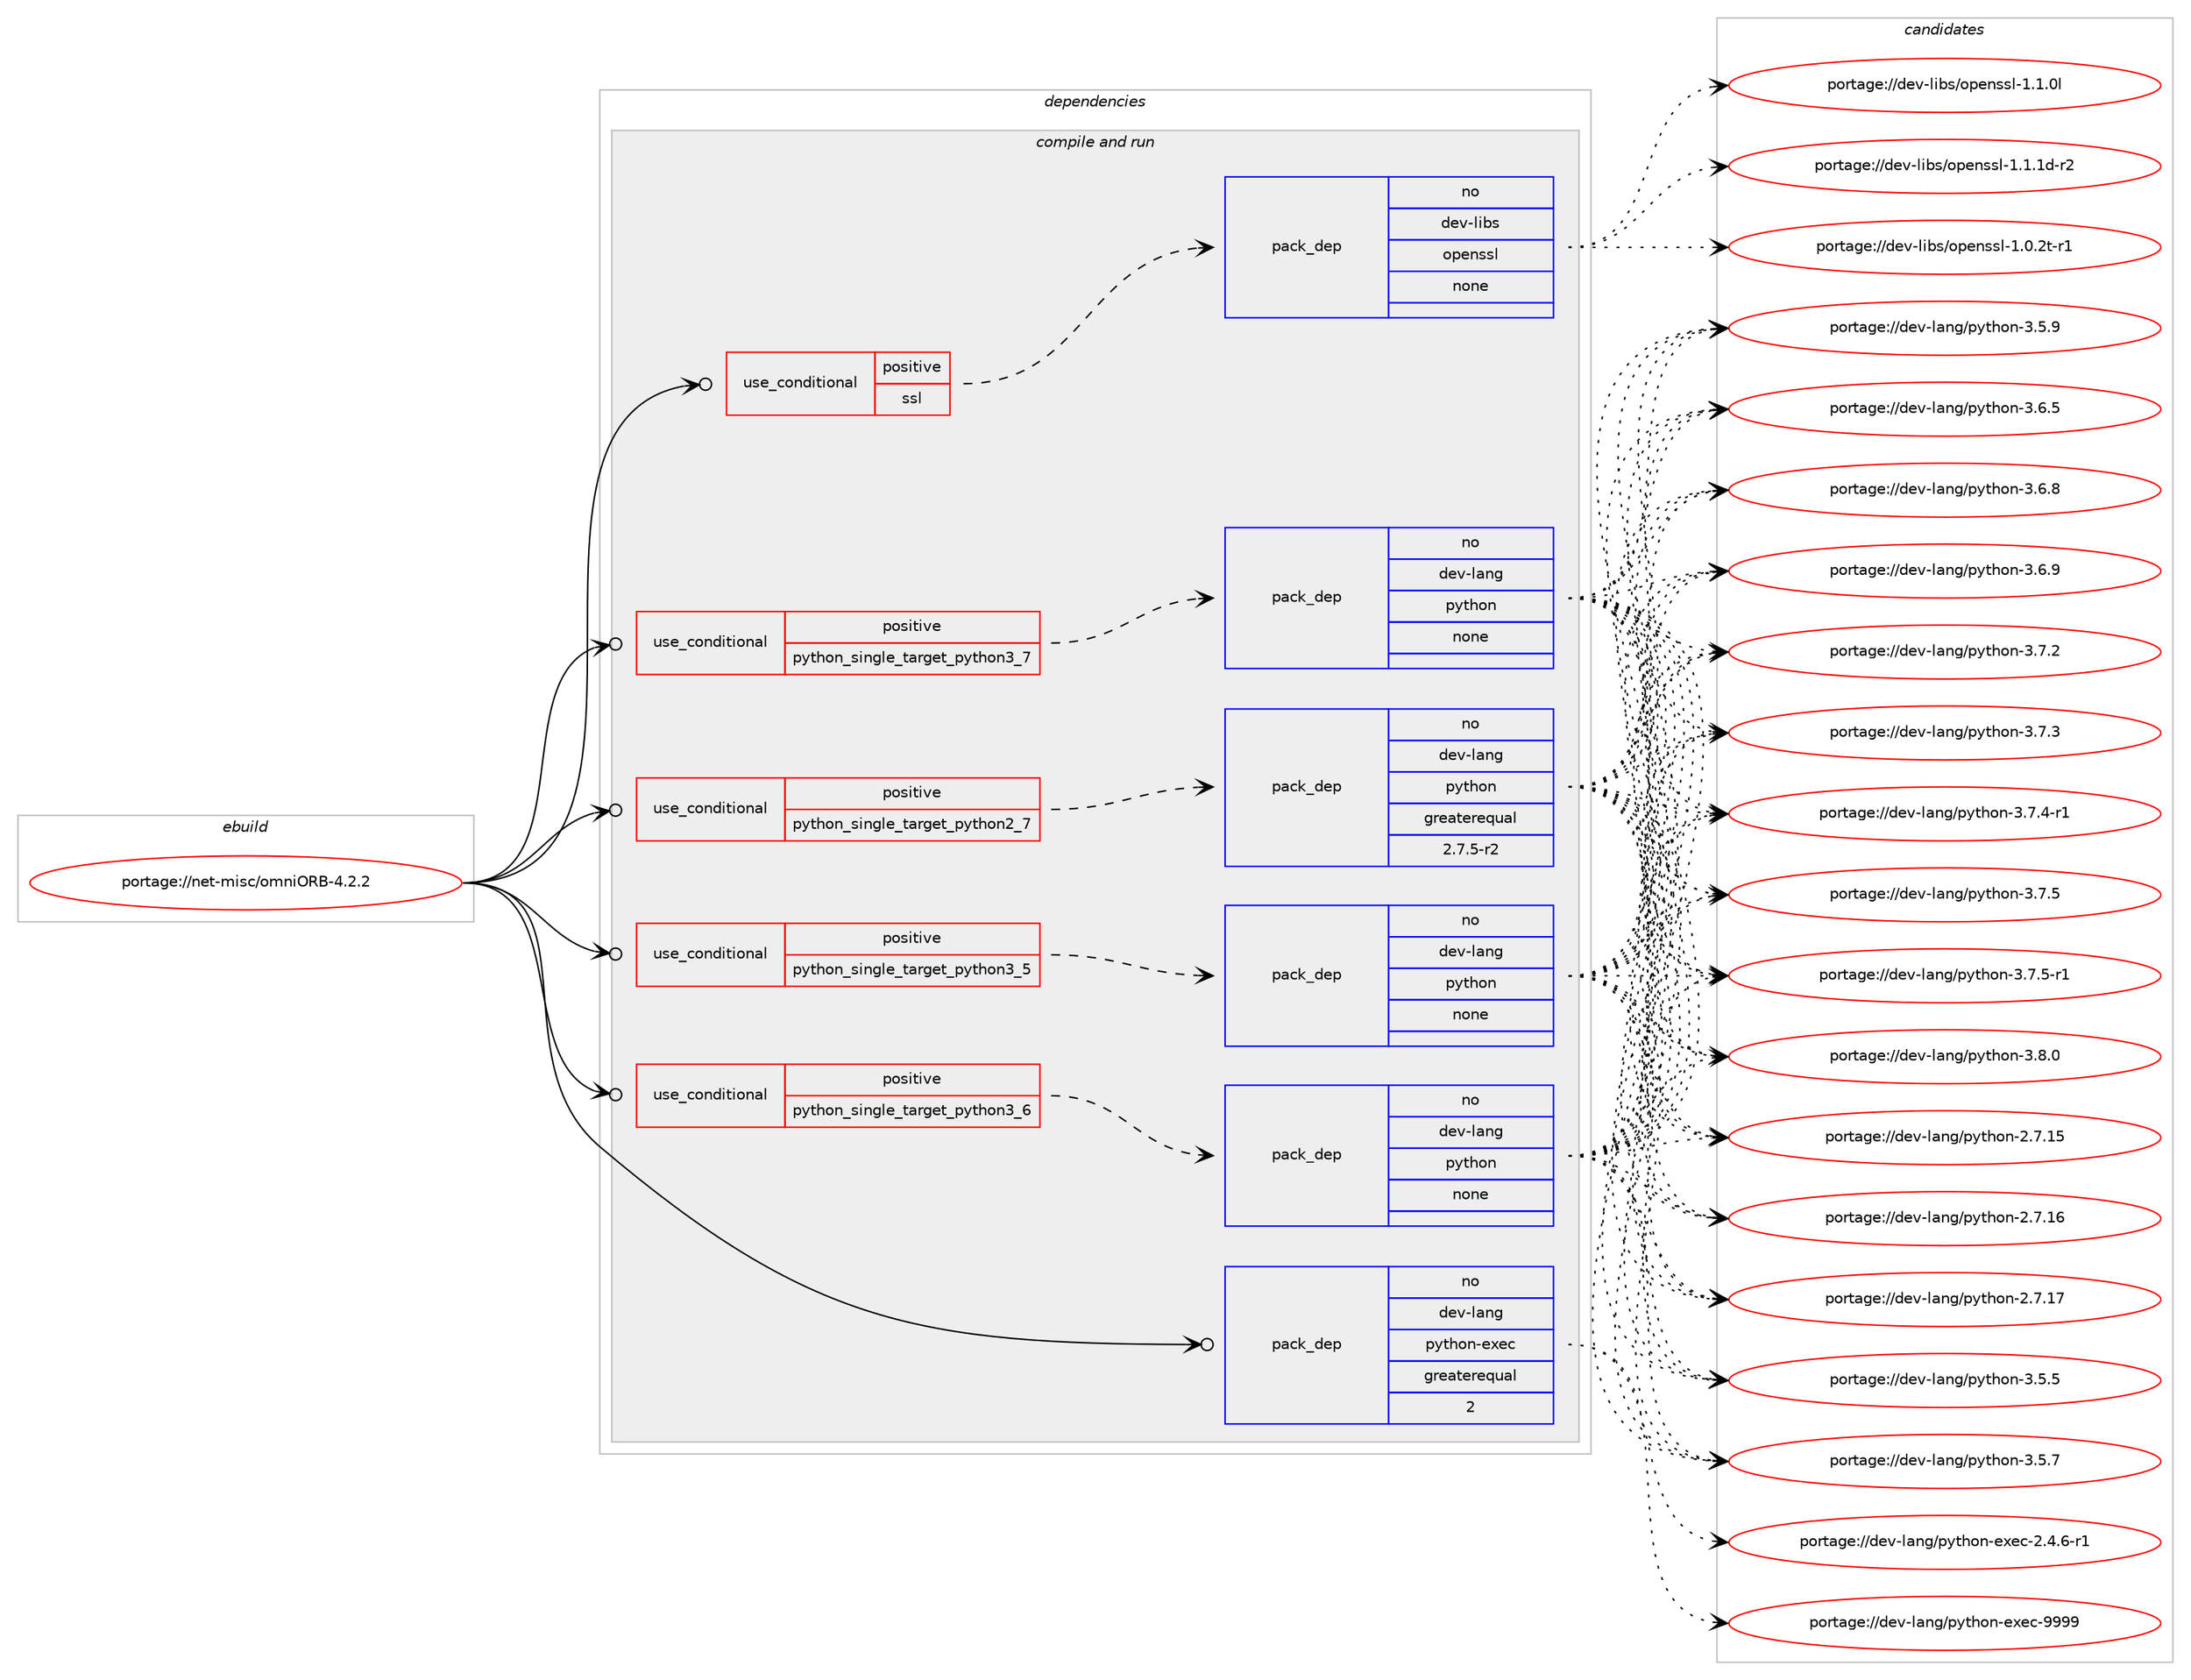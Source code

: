 digraph prolog {

# *************
# Graph options
# *************

newrank=true;
concentrate=true;
compound=true;
graph [rankdir=LR,fontname=Helvetica,fontsize=10,ranksep=1.5];#, ranksep=2.5, nodesep=0.2];
edge  [arrowhead=vee];
node  [fontname=Helvetica,fontsize=10];

# **********
# The ebuild
# **********

subgraph cluster_leftcol {
color=gray;
rank=same;
label=<<i>ebuild</i>>;
id [label="portage://net-misc/omniORB-4.2.2", color=red, width=4, href="../net-misc/omniORB-4.2.2.svg"];
}

# ****************
# The dependencies
# ****************

subgraph cluster_midcol {
color=gray;
label=<<i>dependencies</i>>;
subgraph cluster_compile {
fillcolor="#eeeeee";
style=filled;
label=<<i>compile</i>>;
}
subgraph cluster_compileandrun {
fillcolor="#eeeeee";
style=filled;
label=<<i>compile and run</i>>;
subgraph cond92201 {
dependency368484 [label=<<TABLE BORDER="0" CELLBORDER="1" CELLSPACING="0" CELLPADDING="4"><TR><TD ROWSPAN="3" CELLPADDING="10">use_conditional</TD></TR><TR><TD>positive</TD></TR><TR><TD>python_single_target_python2_7</TD></TR></TABLE>>, shape=none, color=red];
subgraph pack270132 {
dependency368485 [label=<<TABLE BORDER="0" CELLBORDER="1" CELLSPACING="0" CELLPADDING="4" WIDTH="220"><TR><TD ROWSPAN="6" CELLPADDING="30">pack_dep</TD></TR><TR><TD WIDTH="110">no</TD></TR><TR><TD>dev-lang</TD></TR><TR><TD>python</TD></TR><TR><TD>greaterequal</TD></TR><TR><TD>2.7.5-r2</TD></TR></TABLE>>, shape=none, color=blue];
}
dependency368484:e -> dependency368485:w [weight=20,style="dashed",arrowhead="vee"];
}
id:e -> dependency368484:w [weight=20,style="solid",arrowhead="odotvee"];
subgraph cond92202 {
dependency368486 [label=<<TABLE BORDER="0" CELLBORDER="1" CELLSPACING="0" CELLPADDING="4"><TR><TD ROWSPAN="3" CELLPADDING="10">use_conditional</TD></TR><TR><TD>positive</TD></TR><TR><TD>python_single_target_python3_5</TD></TR></TABLE>>, shape=none, color=red];
subgraph pack270133 {
dependency368487 [label=<<TABLE BORDER="0" CELLBORDER="1" CELLSPACING="0" CELLPADDING="4" WIDTH="220"><TR><TD ROWSPAN="6" CELLPADDING="30">pack_dep</TD></TR><TR><TD WIDTH="110">no</TD></TR><TR><TD>dev-lang</TD></TR><TR><TD>python</TD></TR><TR><TD>none</TD></TR><TR><TD></TD></TR></TABLE>>, shape=none, color=blue];
}
dependency368486:e -> dependency368487:w [weight=20,style="dashed",arrowhead="vee"];
}
id:e -> dependency368486:w [weight=20,style="solid",arrowhead="odotvee"];
subgraph cond92203 {
dependency368488 [label=<<TABLE BORDER="0" CELLBORDER="1" CELLSPACING="0" CELLPADDING="4"><TR><TD ROWSPAN="3" CELLPADDING="10">use_conditional</TD></TR><TR><TD>positive</TD></TR><TR><TD>python_single_target_python3_6</TD></TR></TABLE>>, shape=none, color=red];
subgraph pack270134 {
dependency368489 [label=<<TABLE BORDER="0" CELLBORDER="1" CELLSPACING="0" CELLPADDING="4" WIDTH="220"><TR><TD ROWSPAN="6" CELLPADDING="30">pack_dep</TD></TR><TR><TD WIDTH="110">no</TD></TR><TR><TD>dev-lang</TD></TR><TR><TD>python</TD></TR><TR><TD>none</TD></TR><TR><TD></TD></TR></TABLE>>, shape=none, color=blue];
}
dependency368488:e -> dependency368489:w [weight=20,style="dashed",arrowhead="vee"];
}
id:e -> dependency368488:w [weight=20,style="solid",arrowhead="odotvee"];
subgraph cond92204 {
dependency368490 [label=<<TABLE BORDER="0" CELLBORDER="1" CELLSPACING="0" CELLPADDING="4"><TR><TD ROWSPAN="3" CELLPADDING="10">use_conditional</TD></TR><TR><TD>positive</TD></TR><TR><TD>python_single_target_python3_7</TD></TR></TABLE>>, shape=none, color=red];
subgraph pack270135 {
dependency368491 [label=<<TABLE BORDER="0" CELLBORDER="1" CELLSPACING="0" CELLPADDING="4" WIDTH="220"><TR><TD ROWSPAN="6" CELLPADDING="30">pack_dep</TD></TR><TR><TD WIDTH="110">no</TD></TR><TR><TD>dev-lang</TD></TR><TR><TD>python</TD></TR><TR><TD>none</TD></TR><TR><TD></TD></TR></TABLE>>, shape=none, color=blue];
}
dependency368490:e -> dependency368491:w [weight=20,style="dashed",arrowhead="vee"];
}
id:e -> dependency368490:w [weight=20,style="solid",arrowhead="odotvee"];
subgraph cond92205 {
dependency368492 [label=<<TABLE BORDER="0" CELLBORDER="1" CELLSPACING="0" CELLPADDING="4"><TR><TD ROWSPAN="3" CELLPADDING="10">use_conditional</TD></TR><TR><TD>positive</TD></TR><TR><TD>ssl</TD></TR></TABLE>>, shape=none, color=red];
subgraph pack270136 {
dependency368493 [label=<<TABLE BORDER="0" CELLBORDER="1" CELLSPACING="0" CELLPADDING="4" WIDTH="220"><TR><TD ROWSPAN="6" CELLPADDING="30">pack_dep</TD></TR><TR><TD WIDTH="110">no</TD></TR><TR><TD>dev-libs</TD></TR><TR><TD>openssl</TD></TR><TR><TD>none</TD></TR><TR><TD></TD></TR></TABLE>>, shape=none, color=blue];
}
dependency368492:e -> dependency368493:w [weight=20,style="dashed",arrowhead="vee"];
}
id:e -> dependency368492:w [weight=20,style="solid",arrowhead="odotvee"];
subgraph pack270137 {
dependency368494 [label=<<TABLE BORDER="0" CELLBORDER="1" CELLSPACING="0" CELLPADDING="4" WIDTH="220"><TR><TD ROWSPAN="6" CELLPADDING="30">pack_dep</TD></TR><TR><TD WIDTH="110">no</TD></TR><TR><TD>dev-lang</TD></TR><TR><TD>python-exec</TD></TR><TR><TD>greaterequal</TD></TR><TR><TD>2</TD></TR></TABLE>>, shape=none, color=blue];
}
id:e -> dependency368494:w [weight=20,style="solid",arrowhead="odotvee"];
}
subgraph cluster_run {
fillcolor="#eeeeee";
style=filled;
label=<<i>run</i>>;
}
}

# **************
# The candidates
# **************

subgraph cluster_choices {
rank=same;
color=gray;
label=<<i>candidates</i>>;

subgraph choice270132 {
color=black;
nodesep=1;
choiceportage10010111845108971101034711212111610411111045504655464953 [label="portage://dev-lang/python-2.7.15", color=red, width=4,href="../dev-lang/python-2.7.15.svg"];
choiceportage10010111845108971101034711212111610411111045504655464954 [label="portage://dev-lang/python-2.7.16", color=red, width=4,href="../dev-lang/python-2.7.16.svg"];
choiceportage10010111845108971101034711212111610411111045504655464955 [label="portage://dev-lang/python-2.7.17", color=red, width=4,href="../dev-lang/python-2.7.17.svg"];
choiceportage100101118451089711010347112121116104111110455146534653 [label="portage://dev-lang/python-3.5.5", color=red, width=4,href="../dev-lang/python-3.5.5.svg"];
choiceportage100101118451089711010347112121116104111110455146534655 [label="portage://dev-lang/python-3.5.7", color=red, width=4,href="../dev-lang/python-3.5.7.svg"];
choiceportage100101118451089711010347112121116104111110455146534657 [label="portage://dev-lang/python-3.5.9", color=red, width=4,href="../dev-lang/python-3.5.9.svg"];
choiceportage100101118451089711010347112121116104111110455146544653 [label="portage://dev-lang/python-3.6.5", color=red, width=4,href="../dev-lang/python-3.6.5.svg"];
choiceportage100101118451089711010347112121116104111110455146544656 [label="portage://dev-lang/python-3.6.8", color=red, width=4,href="../dev-lang/python-3.6.8.svg"];
choiceportage100101118451089711010347112121116104111110455146544657 [label="portage://dev-lang/python-3.6.9", color=red, width=4,href="../dev-lang/python-3.6.9.svg"];
choiceportage100101118451089711010347112121116104111110455146554650 [label="portage://dev-lang/python-3.7.2", color=red, width=4,href="../dev-lang/python-3.7.2.svg"];
choiceportage100101118451089711010347112121116104111110455146554651 [label="portage://dev-lang/python-3.7.3", color=red, width=4,href="../dev-lang/python-3.7.3.svg"];
choiceportage1001011184510897110103471121211161041111104551465546524511449 [label="portage://dev-lang/python-3.7.4-r1", color=red, width=4,href="../dev-lang/python-3.7.4-r1.svg"];
choiceportage100101118451089711010347112121116104111110455146554653 [label="portage://dev-lang/python-3.7.5", color=red, width=4,href="../dev-lang/python-3.7.5.svg"];
choiceportage1001011184510897110103471121211161041111104551465546534511449 [label="portage://dev-lang/python-3.7.5-r1", color=red, width=4,href="../dev-lang/python-3.7.5-r1.svg"];
choiceportage100101118451089711010347112121116104111110455146564648 [label="portage://dev-lang/python-3.8.0", color=red, width=4,href="../dev-lang/python-3.8.0.svg"];
dependency368485:e -> choiceportage10010111845108971101034711212111610411111045504655464953:w [style=dotted,weight="100"];
dependency368485:e -> choiceportage10010111845108971101034711212111610411111045504655464954:w [style=dotted,weight="100"];
dependency368485:e -> choiceportage10010111845108971101034711212111610411111045504655464955:w [style=dotted,weight="100"];
dependency368485:e -> choiceportage100101118451089711010347112121116104111110455146534653:w [style=dotted,weight="100"];
dependency368485:e -> choiceportage100101118451089711010347112121116104111110455146534655:w [style=dotted,weight="100"];
dependency368485:e -> choiceportage100101118451089711010347112121116104111110455146534657:w [style=dotted,weight="100"];
dependency368485:e -> choiceportage100101118451089711010347112121116104111110455146544653:w [style=dotted,weight="100"];
dependency368485:e -> choiceportage100101118451089711010347112121116104111110455146544656:w [style=dotted,weight="100"];
dependency368485:e -> choiceportage100101118451089711010347112121116104111110455146544657:w [style=dotted,weight="100"];
dependency368485:e -> choiceportage100101118451089711010347112121116104111110455146554650:w [style=dotted,weight="100"];
dependency368485:e -> choiceportage100101118451089711010347112121116104111110455146554651:w [style=dotted,weight="100"];
dependency368485:e -> choiceportage1001011184510897110103471121211161041111104551465546524511449:w [style=dotted,weight="100"];
dependency368485:e -> choiceportage100101118451089711010347112121116104111110455146554653:w [style=dotted,weight="100"];
dependency368485:e -> choiceportage1001011184510897110103471121211161041111104551465546534511449:w [style=dotted,weight="100"];
dependency368485:e -> choiceportage100101118451089711010347112121116104111110455146564648:w [style=dotted,weight="100"];
}
subgraph choice270133 {
color=black;
nodesep=1;
choiceportage10010111845108971101034711212111610411111045504655464953 [label="portage://dev-lang/python-2.7.15", color=red, width=4,href="../dev-lang/python-2.7.15.svg"];
choiceportage10010111845108971101034711212111610411111045504655464954 [label="portage://dev-lang/python-2.7.16", color=red, width=4,href="../dev-lang/python-2.7.16.svg"];
choiceportage10010111845108971101034711212111610411111045504655464955 [label="portage://dev-lang/python-2.7.17", color=red, width=4,href="../dev-lang/python-2.7.17.svg"];
choiceportage100101118451089711010347112121116104111110455146534653 [label="portage://dev-lang/python-3.5.5", color=red, width=4,href="../dev-lang/python-3.5.5.svg"];
choiceportage100101118451089711010347112121116104111110455146534655 [label="portage://dev-lang/python-3.5.7", color=red, width=4,href="../dev-lang/python-3.5.7.svg"];
choiceportage100101118451089711010347112121116104111110455146534657 [label="portage://dev-lang/python-3.5.9", color=red, width=4,href="../dev-lang/python-3.5.9.svg"];
choiceportage100101118451089711010347112121116104111110455146544653 [label="portage://dev-lang/python-3.6.5", color=red, width=4,href="../dev-lang/python-3.6.5.svg"];
choiceportage100101118451089711010347112121116104111110455146544656 [label="portage://dev-lang/python-3.6.8", color=red, width=4,href="../dev-lang/python-3.6.8.svg"];
choiceportage100101118451089711010347112121116104111110455146544657 [label="portage://dev-lang/python-3.6.9", color=red, width=4,href="../dev-lang/python-3.6.9.svg"];
choiceportage100101118451089711010347112121116104111110455146554650 [label="portage://dev-lang/python-3.7.2", color=red, width=4,href="../dev-lang/python-3.7.2.svg"];
choiceportage100101118451089711010347112121116104111110455146554651 [label="portage://dev-lang/python-3.7.3", color=red, width=4,href="../dev-lang/python-3.7.3.svg"];
choiceportage1001011184510897110103471121211161041111104551465546524511449 [label="portage://dev-lang/python-3.7.4-r1", color=red, width=4,href="../dev-lang/python-3.7.4-r1.svg"];
choiceportage100101118451089711010347112121116104111110455146554653 [label="portage://dev-lang/python-3.7.5", color=red, width=4,href="../dev-lang/python-3.7.5.svg"];
choiceportage1001011184510897110103471121211161041111104551465546534511449 [label="portage://dev-lang/python-3.7.5-r1", color=red, width=4,href="../dev-lang/python-3.7.5-r1.svg"];
choiceportage100101118451089711010347112121116104111110455146564648 [label="portage://dev-lang/python-3.8.0", color=red, width=4,href="../dev-lang/python-3.8.0.svg"];
dependency368487:e -> choiceportage10010111845108971101034711212111610411111045504655464953:w [style=dotted,weight="100"];
dependency368487:e -> choiceportage10010111845108971101034711212111610411111045504655464954:w [style=dotted,weight="100"];
dependency368487:e -> choiceportage10010111845108971101034711212111610411111045504655464955:w [style=dotted,weight="100"];
dependency368487:e -> choiceportage100101118451089711010347112121116104111110455146534653:w [style=dotted,weight="100"];
dependency368487:e -> choiceportage100101118451089711010347112121116104111110455146534655:w [style=dotted,weight="100"];
dependency368487:e -> choiceportage100101118451089711010347112121116104111110455146534657:w [style=dotted,weight="100"];
dependency368487:e -> choiceportage100101118451089711010347112121116104111110455146544653:w [style=dotted,weight="100"];
dependency368487:e -> choiceportage100101118451089711010347112121116104111110455146544656:w [style=dotted,weight="100"];
dependency368487:e -> choiceportage100101118451089711010347112121116104111110455146544657:w [style=dotted,weight="100"];
dependency368487:e -> choiceportage100101118451089711010347112121116104111110455146554650:w [style=dotted,weight="100"];
dependency368487:e -> choiceportage100101118451089711010347112121116104111110455146554651:w [style=dotted,weight="100"];
dependency368487:e -> choiceportage1001011184510897110103471121211161041111104551465546524511449:w [style=dotted,weight="100"];
dependency368487:e -> choiceportage100101118451089711010347112121116104111110455146554653:w [style=dotted,weight="100"];
dependency368487:e -> choiceportage1001011184510897110103471121211161041111104551465546534511449:w [style=dotted,weight="100"];
dependency368487:e -> choiceportage100101118451089711010347112121116104111110455146564648:w [style=dotted,weight="100"];
}
subgraph choice270134 {
color=black;
nodesep=1;
choiceportage10010111845108971101034711212111610411111045504655464953 [label="portage://dev-lang/python-2.7.15", color=red, width=4,href="../dev-lang/python-2.7.15.svg"];
choiceportage10010111845108971101034711212111610411111045504655464954 [label="portage://dev-lang/python-2.7.16", color=red, width=4,href="../dev-lang/python-2.7.16.svg"];
choiceportage10010111845108971101034711212111610411111045504655464955 [label="portage://dev-lang/python-2.7.17", color=red, width=4,href="../dev-lang/python-2.7.17.svg"];
choiceportage100101118451089711010347112121116104111110455146534653 [label="portage://dev-lang/python-3.5.5", color=red, width=4,href="../dev-lang/python-3.5.5.svg"];
choiceportage100101118451089711010347112121116104111110455146534655 [label="portage://dev-lang/python-3.5.7", color=red, width=4,href="../dev-lang/python-3.5.7.svg"];
choiceportage100101118451089711010347112121116104111110455146534657 [label="portage://dev-lang/python-3.5.9", color=red, width=4,href="../dev-lang/python-3.5.9.svg"];
choiceportage100101118451089711010347112121116104111110455146544653 [label="portage://dev-lang/python-3.6.5", color=red, width=4,href="../dev-lang/python-3.6.5.svg"];
choiceportage100101118451089711010347112121116104111110455146544656 [label="portage://dev-lang/python-3.6.8", color=red, width=4,href="../dev-lang/python-3.6.8.svg"];
choiceportage100101118451089711010347112121116104111110455146544657 [label="portage://dev-lang/python-3.6.9", color=red, width=4,href="../dev-lang/python-3.6.9.svg"];
choiceportage100101118451089711010347112121116104111110455146554650 [label="portage://dev-lang/python-3.7.2", color=red, width=4,href="../dev-lang/python-3.7.2.svg"];
choiceportage100101118451089711010347112121116104111110455146554651 [label="portage://dev-lang/python-3.7.3", color=red, width=4,href="../dev-lang/python-3.7.3.svg"];
choiceportage1001011184510897110103471121211161041111104551465546524511449 [label="portage://dev-lang/python-3.7.4-r1", color=red, width=4,href="../dev-lang/python-3.7.4-r1.svg"];
choiceportage100101118451089711010347112121116104111110455146554653 [label="portage://dev-lang/python-3.7.5", color=red, width=4,href="../dev-lang/python-3.7.5.svg"];
choiceportage1001011184510897110103471121211161041111104551465546534511449 [label="portage://dev-lang/python-3.7.5-r1", color=red, width=4,href="../dev-lang/python-3.7.5-r1.svg"];
choiceportage100101118451089711010347112121116104111110455146564648 [label="portage://dev-lang/python-3.8.0", color=red, width=4,href="../dev-lang/python-3.8.0.svg"];
dependency368489:e -> choiceportage10010111845108971101034711212111610411111045504655464953:w [style=dotted,weight="100"];
dependency368489:e -> choiceportage10010111845108971101034711212111610411111045504655464954:w [style=dotted,weight="100"];
dependency368489:e -> choiceportage10010111845108971101034711212111610411111045504655464955:w [style=dotted,weight="100"];
dependency368489:e -> choiceportage100101118451089711010347112121116104111110455146534653:w [style=dotted,weight="100"];
dependency368489:e -> choiceportage100101118451089711010347112121116104111110455146534655:w [style=dotted,weight="100"];
dependency368489:e -> choiceportage100101118451089711010347112121116104111110455146534657:w [style=dotted,weight="100"];
dependency368489:e -> choiceportage100101118451089711010347112121116104111110455146544653:w [style=dotted,weight="100"];
dependency368489:e -> choiceportage100101118451089711010347112121116104111110455146544656:w [style=dotted,weight="100"];
dependency368489:e -> choiceportage100101118451089711010347112121116104111110455146544657:w [style=dotted,weight="100"];
dependency368489:e -> choiceportage100101118451089711010347112121116104111110455146554650:w [style=dotted,weight="100"];
dependency368489:e -> choiceportage100101118451089711010347112121116104111110455146554651:w [style=dotted,weight="100"];
dependency368489:e -> choiceportage1001011184510897110103471121211161041111104551465546524511449:w [style=dotted,weight="100"];
dependency368489:e -> choiceportage100101118451089711010347112121116104111110455146554653:w [style=dotted,weight="100"];
dependency368489:e -> choiceportage1001011184510897110103471121211161041111104551465546534511449:w [style=dotted,weight="100"];
dependency368489:e -> choiceportage100101118451089711010347112121116104111110455146564648:w [style=dotted,weight="100"];
}
subgraph choice270135 {
color=black;
nodesep=1;
choiceportage10010111845108971101034711212111610411111045504655464953 [label="portage://dev-lang/python-2.7.15", color=red, width=4,href="../dev-lang/python-2.7.15.svg"];
choiceportage10010111845108971101034711212111610411111045504655464954 [label="portage://dev-lang/python-2.7.16", color=red, width=4,href="../dev-lang/python-2.7.16.svg"];
choiceportage10010111845108971101034711212111610411111045504655464955 [label="portage://dev-lang/python-2.7.17", color=red, width=4,href="../dev-lang/python-2.7.17.svg"];
choiceportage100101118451089711010347112121116104111110455146534653 [label="portage://dev-lang/python-3.5.5", color=red, width=4,href="../dev-lang/python-3.5.5.svg"];
choiceportage100101118451089711010347112121116104111110455146534655 [label="portage://dev-lang/python-3.5.7", color=red, width=4,href="../dev-lang/python-3.5.7.svg"];
choiceportage100101118451089711010347112121116104111110455146534657 [label="portage://dev-lang/python-3.5.9", color=red, width=4,href="../dev-lang/python-3.5.9.svg"];
choiceportage100101118451089711010347112121116104111110455146544653 [label="portage://dev-lang/python-3.6.5", color=red, width=4,href="../dev-lang/python-3.6.5.svg"];
choiceportage100101118451089711010347112121116104111110455146544656 [label="portage://dev-lang/python-3.6.8", color=red, width=4,href="../dev-lang/python-3.6.8.svg"];
choiceportage100101118451089711010347112121116104111110455146544657 [label="portage://dev-lang/python-3.6.9", color=red, width=4,href="../dev-lang/python-3.6.9.svg"];
choiceportage100101118451089711010347112121116104111110455146554650 [label="portage://dev-lang/python-3.7.2", color=red, width=4,href="../dev-lang/python-3.7.2.svg"];
choiceportage100101118451089711010347112121116104111110455146554651 [label="portage://dev-lang/python-3.7.3", color=red, width=4,href="../dev-lang/python-3.7.3.svg"];
choiceportage1001011184510897110103471121211161041111104551465546524511449 [label="portage://dev-lang/python-3.7.4-r1", color=red, width=4,href="../dev-lang/python-3.7.4-r1.svg"];
choiceportage100101118451089711010347112121116104111110455146554653 [label="portage://dev-lang/python-3.7.5", color=red, width=4,href="../dev-lang/python-3.7.5.svg"];
choiceportage1001011184510897110103471121211161041111104551465546534511449 [label="portage://dev-lang/python-3.7.5-r1", color=red, width=4,href="../dev-lang/python-3.7.5-r1.svg"];
choiceportage100101118451089711010347112121116104111110455146564648 [label="portage://dev-lang/python-3.8.0", color=red, width=4,href="../dev-lang/python-3.8.0.svg"];
dependency368491:e -> choiceportage10010111845108971101034711212111610411111045504655464953:w [style=dotted,weight="100"];
dependency368491:e -> choiceportage10010111845108971101034711212111610411111045504655464954:w [style=dotted,weight="100"];
dependency368491:e -> choiceportage10010111845108971101034711212111610411111045504655464955:w [style=dotted,weight="100"];
dependency368491:e -> choiceportage100101118451089711010347112121116104111110455146534653:w [style=dotted,weight="100"];
dependency368491:e -> choiceportage100101118451089711010347112121116104111110455146534655:w [style=dotted,weight="100"];
dependency368491:e -> choiceportage100101118451089711010347112121116104111110455146534657:w [style=dotted,weight="100"];
dependency368491:e -> choiceportage100101118451089711010347112121116104111110455146544653:w [style=dotted,weight="100"];
dependency368491:e -> choiceportage100101118451089711010347112121116104111110455146544656:w [style=dotted,weight="100"];
dependency368491:e -> choiceportage100101118451089711010347112121116104111110455146544657:w [style=dotted,weight="100"];
dependency368491:e -> choiceportage100101118451089711010347112121116104111110455146554650:w [style=dotted,weight="100"];
dependency368491:e -> choiceportage100101118451089711010347112121116104111110455146554651:w [style=dotted,weight="100"];
dependency368491:e -> choiceportage1001011184510897110103471121211161041111104551465546524511449:w [style=dotted,weight="100"];
dependency368491:e -> choiceportage100101118451089711010347112121116104111110455146554653:w [style=dotted,weight="100"];
dependency368491:e -> choiceportage1001011184510897110103471121211161041111104551465546534511449:w [style=dotted,weight="100"];
dependency368491:e -> choiceportage100101118451089711010347112121116104111110455146564648:w [style=dotted,weight="100"];
}
subgraph choice270136 {
color=black;
nodesep=1;
choiceportage1001011184510810598115471111121011101151151084549464846501164511449 [label="portage://dev-libs/openssl-1.0.2t-r1", color=red, width=4,href="../dev-libs/openssl-1.0.2t-r1.svg"];
choiceportage100101118451081059811547111112101110115115108454946494648108 [label="portage://dev-libs/openssl-1.1.0l", color=red, width=4,href="../dev-libs/openssl-1.1.0l.svg"];
choiceportage1001011184510810598115471111121011101151151084549464946491004511450 [label="portage://dev-libs/openssl-1.1.1d-r2", color=red, width=4,href="../dev-libs/openssl-1.1.1d-r2.svg"];
dependency368493:e -> choiceportage1001011184510810598115471111121011101151151084549464846501164511449:w [style=dotted,weight="100"];
dependency368493:e -> choiceportage100101118451081059811547111112101110115115108454946494648108:w [style=dotted,weight="100"];
dependency368493:e -> choiceportage1001011184510810598115471111121011101151151084549464946491004511450:w [style=dotted,weight="100"];
}
subgraph choice270137 {
color=black;
nodesep=1;
choiceportage10010111845108971101034711212111610411111045101120101994550465246544511449 [label="portage://dev-lang/python-exec-2.4.6-r1", color=red, width=4,href="../dev-lang/python-exec-2.4.6-r1.svg"];
choiceportage10010111845108971101034711212111610411111045101120101994557575757 [label="portage://dev-lang/python-exec-9999", color=red, width=4,href="../dev-lang/python-exec-9999.svg"];
dependency368494:e -> choiceportage10010111845108971101034711212111610411111045101120101994550465246544511449:w [style=dotted,weight="100"];
dependency368494:e -> choiceportage10010111845108971101034711212111610411111045101120101994557575757:w [style=dotted,weight="100"];
}
}

}
